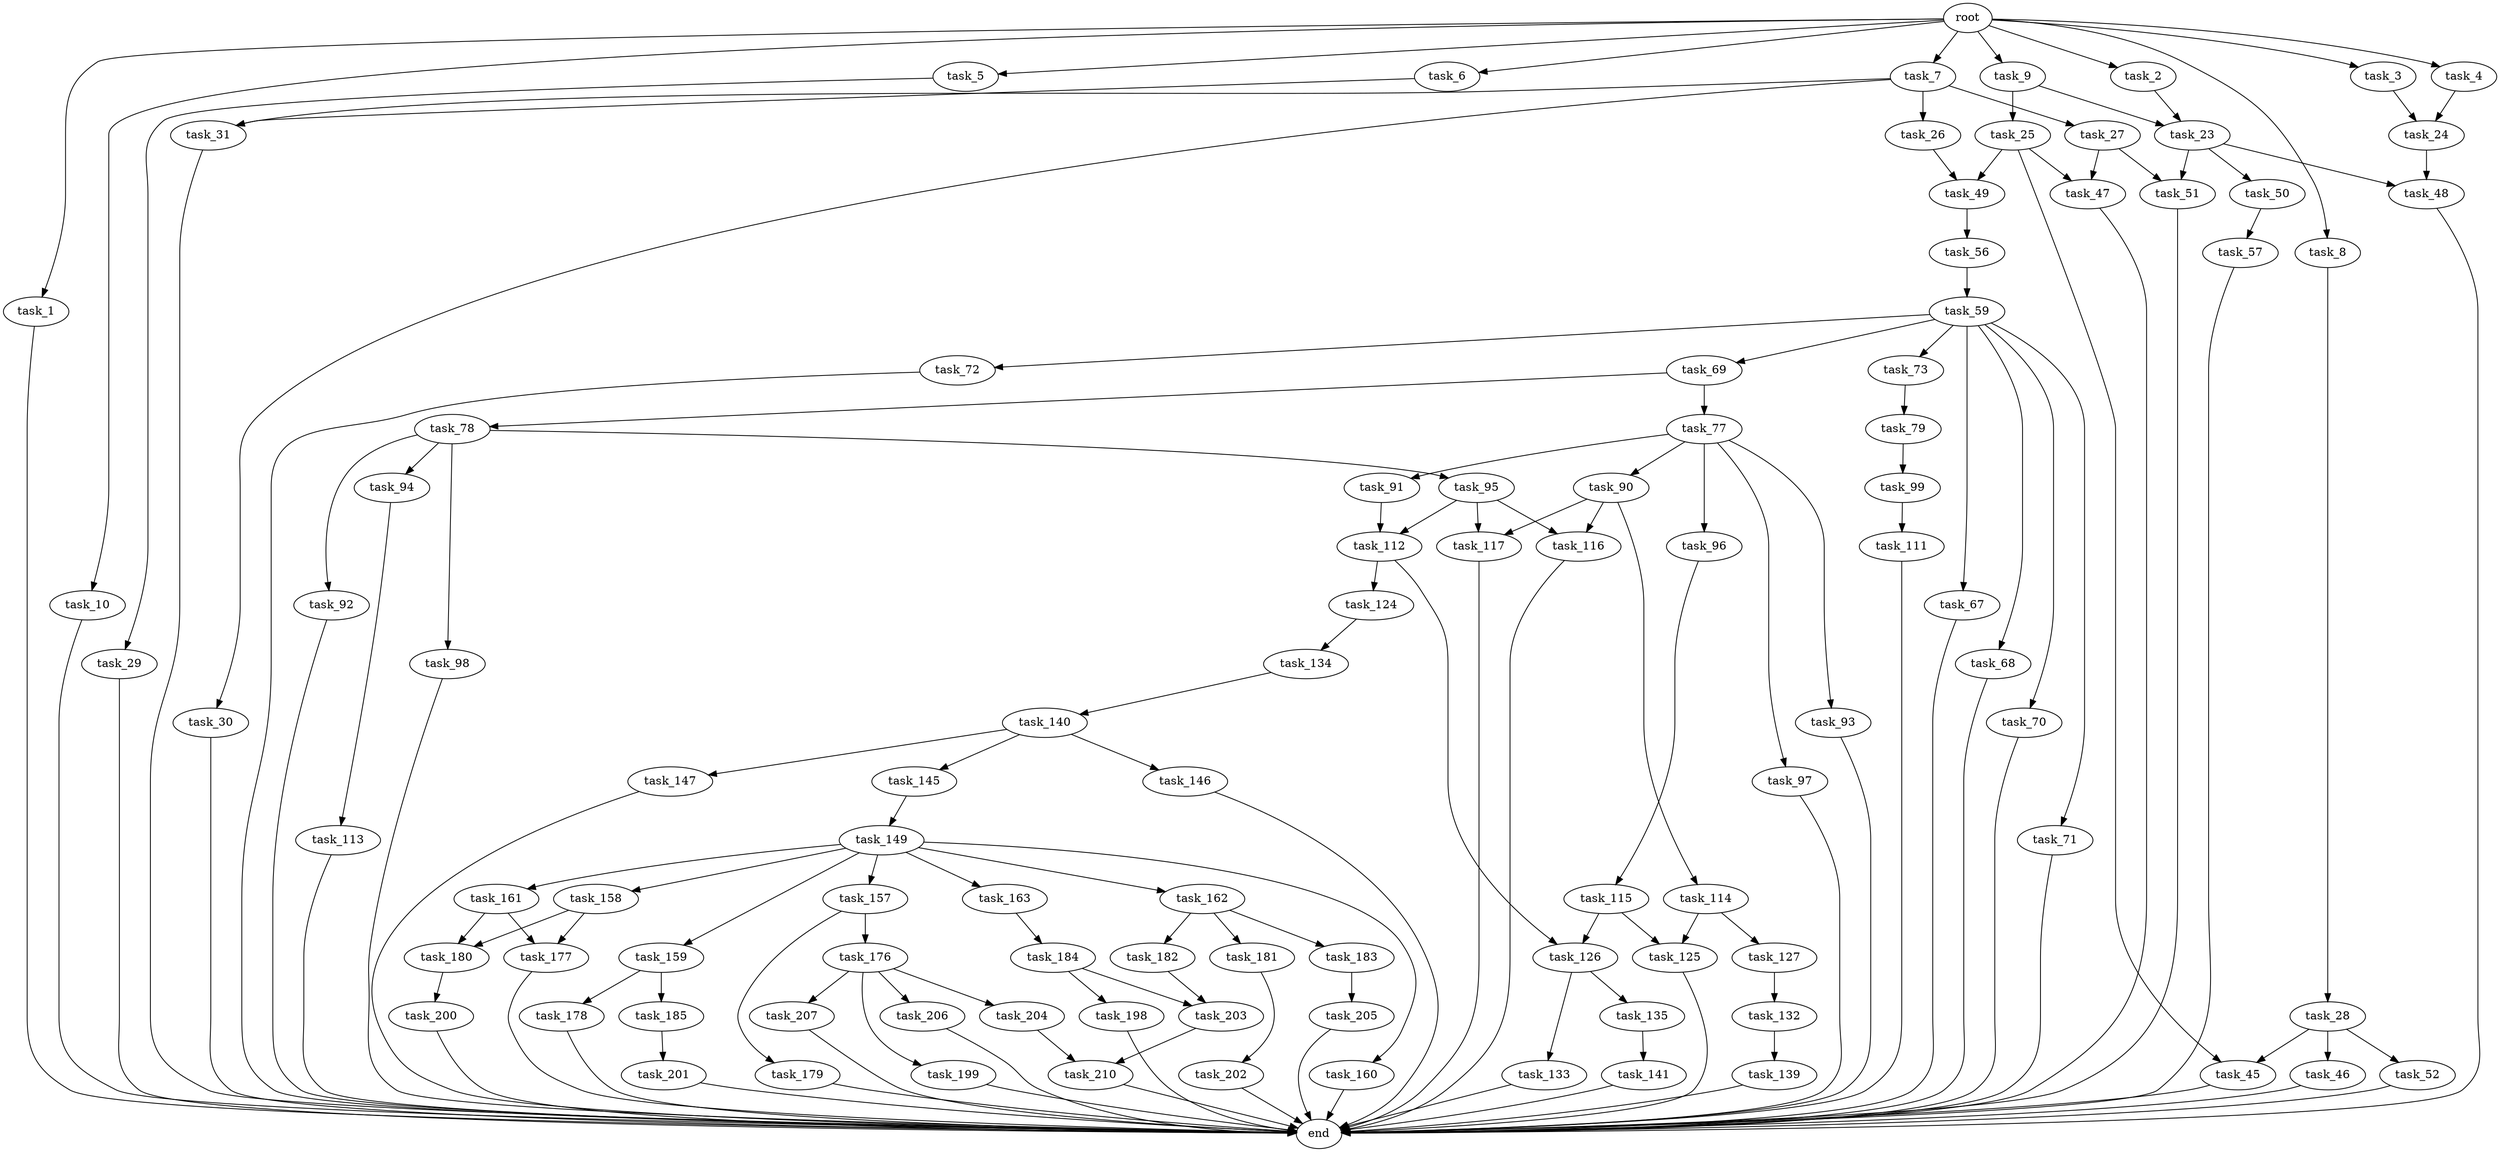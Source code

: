 digraph G {
  root [size="0.000000"];
  task_1 [size="1073741824000.000000"];
  task_2 [size="231928233984.000000"];
  task_3 [size="26875308141.000000"];
  task_4 [size="368293445632.000000"];
  task_5 [size="1892149785.000000"];
  task_6 [size="14081859860.000000"];
  task_7 [size="33882559475.000000"];
  task_8 [size="368293445632.000000"];
  task_9 [size="20983627102.000000"];
  task_10 [size="9335872224.000000"];
  task_23 [size="225961914344.000000"];
  task_24 [size="782757789696.000000"];
  task_25 [size="91823650423.000000"];
  task_26 [size="782757789696.000000"];
  task_27 [size="1052091166393.000000"];
  task_28 [size="782757789696.000000"];
  task_29 [size="2196400307.000000"];
  task_30 [size="734749583712.000000"];
  task_31 [size="26552975343.000000"];
  task_45 [size="11340592265.000000"];
  task_46 [size="50639295468.000000"];
  task_47 [size="146772451504.000000"];
  task_48 [size="8589934592.000000"];
  task_49 [size="98174871843.000000"];
  task_50 [size="83239841832.000000"];
  task_51 [size="252091647809.000000"];
  task_52 [size="442176572.000000"];
  task_56 [size="360040046428.000000"];
  task_57 [size="8469370653.000000"];
  task_59 [size="231928233984.000000"];
  task_67 [size="4828298021.000000"];
  task_68 [size="7186626113.000000"];
  task_69 [size="478802937356.000000"];
  task_70 [size="27914165752.000000"];
  task_71 [size="13160633258.000000"];
  task_72 [size="134217728000.000000"];
  task_73 [size="45797847920.000000"];
  task_77 [size="68719476736.000000"];
  task_78 [size="1038073188554.000000"];
  task_79 [size="368293445632.000000"];
  task_90 [size="3813789928.000000"];
  task_91 [size="231928233984.000000"];
  task_92 [size="28991029248.000000"];
  task_93 [size="231928233984.000000"];
  task_94 [size="164390315482.000000"];
  task_95 [size="164361084036.000000"];
  task_96 [size="33884681766.000000"];
  task_97 [size="310154980226.000000"];
  task_98 [size="1073741824000.000000"];
  task_99 [size="51051738482.000000"];
  task_111 [size="1073741824000.000000"];
  task_112 [size="571519418494.000000"];
  task_113 [size="28408267111.000000"];
  task_114 [size="74393866369.000000"];
  task_115 [size="969132615810.000000"];
  task_116 [size="64403127583.000000"];
  task_117 [size="368293445632.000000"];
  task_124 [size="150217944856.000000"];
  task_125 [size="11107199738.000000"];
  task_126 [size="11416480733.000000"];
  task_127 [size="368293445632.000000"];
  task_132 [size="146335248766.000000"];
  task_133 [size="148223641854.000000"];
  task_134 [size="43567553584.000000"];
  task_135 [size="4869010361.000000"];
  task_139 [size="834212695.000000"];
  task_140 [size="73293525456.000000"];
  task_141 [size="134217728000.000000"];
  task_145 [size="782757789696.000000"];
  task_146 [size="91115669250.000000"];
  task_147 [size="782757789696.000000"];
  task_149 [size="4520998725.000000"];
  task_157 [size="544687251640.000000"];
  task_158 [size="120789802747.000000"];
  task_159 [size="35647774340.000000"];
  task_160 [size="8589934592.000000"];
  task_161 [size="31589955899.000000"];
  task_162 [size="29882787541.000000"];
  task_163 [size="667738348483.000000"];
  task_176 [size="68719476736.000000"];
  task_177 [size="359601166147.000000"];
  task_178 [size="16439987847.000000"];
  task_179 [size="368293445632.000000"];
  task_180 [size="12942640448.000000"];
  task_181 [size="6048018196.000000"];
  task_182 [size="30948001385.000000"];
  task_183 [size="9109709763.000000"];
  task_184 [size="68719476736.000000"];
  task_185 [size="1429744397.000000"];
  task_198 [size="28991029248.000000"];
  task_199 [size="5351393202.000000"];
  task_200 [size="6200675405.000000"];
  task_201 [size="989579010049.000000"];
  task_202 [size="366046123969.000000"];
  task_203 [size="68719476736.000000"];
  task_204 [size="26844116627.000000"];
  task_205 [size="101842645185.000000"];
  task_206 [size="19870592847.000000"];
  task_207 [size="8589934592.000000"];
  task_210 [size="39544902949.000000"];
  end [size="0.000000"];

  root -> task_1 [size="1.000000"];
  root -> task_2 [size="1.000000"];
  root -> task_3 [size="1.000000"];
  root -> task_4 [size="1.000000"];
  root -> task_5 [size="1.000000"];
  root -> task_6 [size="1.000000"];
  root -> task_7 [size="1.000000"];
  root -> task_8 [size="1.000000"];
  root -> task_9 [size="1.000000"];
  root -> task_10 [size="1.000000"];
  task_1 -> end [size="1.000000"];
  task_2 -> task_23 [size="301989888.000000"];
  task_3 -> task_24 [size="536870912.000000"];
  task_4 -> task_24 [size="411041792.000000"];
  task_5 -> task_29 [size="33554432.000000"];
  task_6 -> task_31 [size="679477248.000000"];
  task_7 -> task_26 [size="536870912.000000"];
  task_7 -> task_27 [size="536870912.000000"];
  task_7 -> task_30 [size="536870912.000000"];
  task_7 -> task_31 [size="536870912.000000"];
  task_8 -> task_28 [size="411041792.000000"];
  task_9 -> task_23 [size="679477248.000000"];
  task_9 -> task_25 [size="679477248.000000"];
  task_10 -> end [size="1.000000"];
  task_23 -> task_48 [size="536870912.000000"];
  task_23 -> task_50 [size="536870912.000000"];
  task_23 -> task_51 [size="536870912.000000"];
  task_24 -> task_48 [size="679477248.000000"];
  task_25 -> task_45 [size="411041792.000000"];
  task_25 -> task_47 [size="411041792.000000"];
  task_25 -> task_49 [size="411041792.000000"];
  task_26 -> task_49 [size="679477248.000000"];
  task_27 -> task_47 [size="679477248.000000"];
  task_27 -> task_51 [size="679477248.000000"];
  task_28 -> task_45 [size="679477248.000000"];
  task_28 -> task_46 [size="679477248.000000"];
  task_28 -> task_52 [size="679477248.000000"];
  task_29 -> end [size="1.000000"];
  task_30 -> end [size="1.000000"];
  task_31 -> end [size="1.000000"];
  task_45 -> end [size="1.000000"];
  task_46 -> end [size="1.000000"];
  task_47 -> end [size="1.000000"];
  task_48 -> end [size="1.000000"];
  task_49 -> task_56 [size="134217728.000000"];
  task_50 -> task_57 [size="75497472.000000"];
  task_51 -> end [size="1.000000"];
  task_52 -> end [size="1.000000"];
  task_56 -> task_59 [size="536870912.000000"];
  task_57 -> end [size="1.000000"];
  task_59 -> task_67 [size="301989888.000000"];
  task_59 -> task_68 [size="301989888.000000"];
  task_59 -> task_69 [size="301989888.000000"];
  task_59 -> task_70 [size="301989888.000000"];
  task_59 -> task_71 [size="301989888.000000"];
  task_59 -> task_72 [size="301989888.000000"];
  task_59 -> task_73 [size="301989888.000000"];
  task_67 -> end [size="1.000000"];
  task_68 -> end [size="1.000000"];
  task_69 -> task_77 [size="679477248.000000"];
  task_69 -> task_78 [size="679477248.000000"];
  task_70 -> end [size="1.000000"];
  task_71 -> end [size="1.000000"];
  task_72 -> end [size="1.000000"];
  task_73 -> task_79 [size="209715200.000000"];
  task_77 -> task_90 [size="134217728.000000"];
  task_77 -> task_91 [size="134217728.000000"];
  task_77 -> task_93 [size="134217728.000000"];
  task_77 -> task_96 [size="134217728.000000"];
  task_77 -> task_97 [size="134217728.000000"];
  task_78 -> task_92 [size="679477248.000000"];
  task_78 -> task_94 [size="679477248.000000"];
  task_78 -> task_95 [size="679477248.000000"];
  task_78 -> task_98 [size="679477248.000000"];
  task_79 -> task_99 [size="411041792.000000"];
  task_90 -> task_114 [size="75497472.000000"];
  task_90 -> task_116 [size="75497472.000000"];
  task_90 -> task_117 [size="75497472.000000"];
  task_91 -> task_112 [size="301989888.000000"];
  task_92 -> end [size="1.000000"];
  task_93 -> end [size="1.000000"];
  task_94 -> task_113 [size="209715200.000000"];
  task_95 -> task_112 [size="134217728.000000"];
  task_95 -> task_116 [size="134217728.000000"];
  task_95 -> task_117 [size="134217728.000000"];
  task_96 -> task_115 [size="838860800.000000"];
  task_97 -> end [size="1.000000"];
  task_98 -> end [size="1.000000"];
  task_99 -> task_111 [size="838860800.000000"];
  task_111 -> end [size="1.000000"];
  task_112 -> task_124 [size="536870912.000000"];
  task_112 -> task_126 [size="536870912.000000"];
  task_113 -> end [size="1.000000"];
  task_114 -> task_125 [size="134217728.000000"];
  task_114 -> task_127 [size="134217728.000000"];
  task_115 -> task_125 [size="838860800.000000"];
  task_115 -> task_126 [size="838860800.000000"];
  task_116 -> end [size="1.000000"];
  task_117 -> end [size="1.000000"];
  task_124 -> task_134 [size="209715200.000000"];
  task_125 -> end [size="1.000000"];
  task_126 -> task_133 [size="301989888.000000"];
  task_126 -> task_135 [size="301989888.000000"];
  task_127 -> task_132 [size="411041792.000000"];
  task_132 -> task_139 [size="301989888.000000"];
  task_133 -> end [size="1.000000"];
  task_134 -> task_140 [size="33554432.000000"];
  task_135 -> task_141 [size="134217728.000000"];
  task_139 -> end [size="1.000000"];
  task_140 -> task_145 [size="75497472.000000"];
  task_140 -> task_146 [size="75497472.000000"];
  task_140 -> task_147 [size="75497472.000000"];
  task_141 -> end [size="1.000000"];
  task_145 -> task_149 [size="679477248.000000"];
  task_146 -> end [size="1.000000"];
  task_147 -> end [size="1.000000"];
  task_149 -> task_157 [size="75497472.000000"];
  task_149 -> task_158 [size="75497472.000000"];
  task_149 -> task_159 [size="75497472.000000"];
  task_149 -> task_160 [size="75497472.000000"];
  task_149 -> task_161 [size="75497472.000000"];
  task_149 -> task_162 [size="75497472.000000"];
  task_149 -> task_163 [size="75497472.000000"];
  task_157 -> task_176 [size="411041792.000000"];
  task_157 -> task_179 [size="411041792.000000"];
  task_158 -> task_177 [size="134217728.000000"];
  task_158 -> task_180 [size="134217728.000000"];
  task_159 -> task_178 [size="679477248.000000"];
  task_159 -> task_185 [size="679477248.000000"];
  task_160 -> end [size="1.000000"];
  task_161 -> task_177 [size="679477248.000000"];
  task_161 -> task_180 [size="679477248.000000"];
  task_162 -> task_181 [size="536870912.000000"];
  task_162 -> task_182 [size="536870912.000000"];
  task_162 -> task_183 [size="536870912.000000"];
  task_163 -> task_184 [size="679477248.000000"];
  task_176 -> task_199 [size="134217728.000000"];
  task_176 -> task_204 [size="134217728.000000"];
  task_176 -> task_206 [size="134217728.000000"];
  task_176 -> task_207 [size="134217728.000000"];
  task_177 -> end [size="1.000000"];
  task_178 -> end [size="1.000000"];
  task_179 -> end [size="1.000000"];
  task_180 -> task_200 [size="536870912.000000"];
  task_181 -> task_202 [size="134217728.000000"];
  task_182 -> task_203 [size="679477248.000000"];
  task_183 -> task_205 [size="301989888.000000"];
  task_184 -> task_198 [size="134217728.000000"];
  task_184 -> task_203 [size="134217728.000000"];
  task_185 -> task_201 [size="75497472.000000"];
  task_198 -> end [size="1.000000"];
  task_199 -> end [size="1.000000"];
  task_200 -> end [size="1.000000"];
  task_201 -> end [size="1.000000"];
  task_202 -> end [size="1.000000"];
  task_203 -> task_210 [size="134217728.000000"];
  task_204 -> task_210 [size="838860800.000000"];
  task_205 -> end [size="1.000000"];
  task_206 -> end [size="1.000000"];
  task_207 -> end [size="1.000000"];
  task_210 -> end [size="1.000000"];
}

